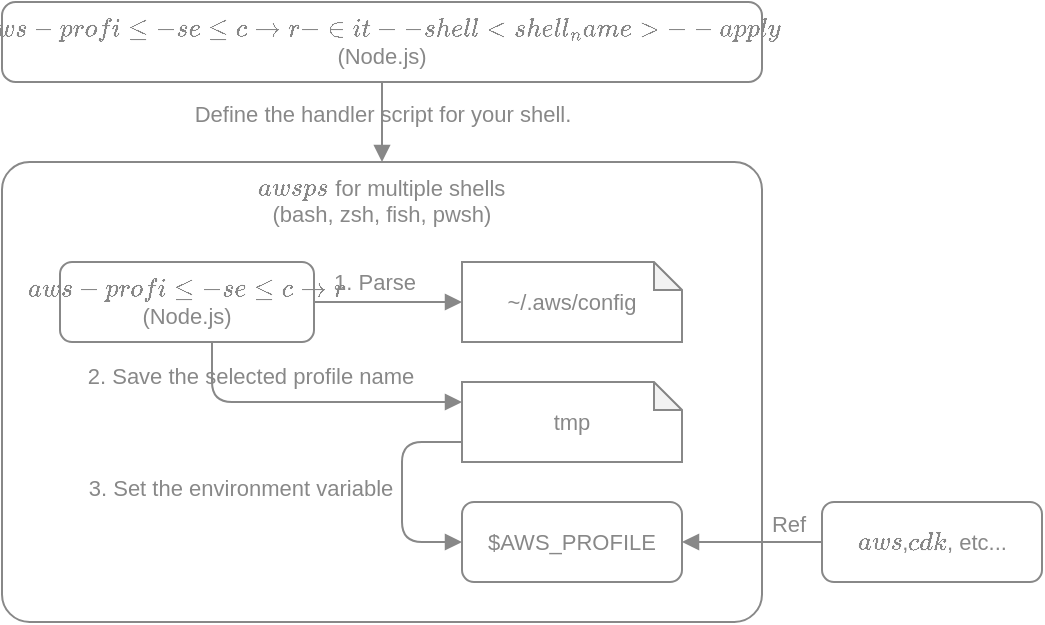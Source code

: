 <mxfile>
    <diagram name="Page-1" id="boES9S6FxWCLbQXVPEJ5">
        <mxGraphModel dx="899" dy="1514" grid="1" gridSize="10" guides="1" tooltips="1" connect="1" arrows="1" fold="1" page="1" pageScale="1" pageWidth="1169" pageHeight="827" math="0" shadow="0">
            <root>
                <mxCell id="0"/>
                <mxCell id="1" parent="0"/>
                <mxCell id="HvSPqv_7uj0I8Wizk3V_-1" value="&lt;font style=&quot;color: rgb(136, 136, 136);&quot;&gt;`awsps` for multiple shells&lt;/font&gt;&lt;div&gt;&lt;font style=&quot;color: rgb(136, 136, 136);&quot;&gt;(bash, zsh, fish, pwsh)&lt;/font&gt;&lt;/div&gt;" style="rounded=1;whiteSpace=wrap;html=1;fontFamily=Helvetica;fontSize=11;fontColor=#888888;labelBackgroundColor=none;arcSize=6;verticalAlign=top;strokeColor=#888888;fillColor=none;" parent="1" vertex="1">
                    <mxGeometry x="300" y="200" width="380" height="230" as="geometry"/>
                </mxCell>
                <mxCell id="HvSPqv_7uj0I8Wizk3V_-2" value="&lt;div&gt;&lt;span style=&quot;&quot;&gt;&lt;font style=&quot;color: rgb(136, 136, 136);&quot;&gt;$AWS_PROFILE&lt;/font&gt;&lt;/span&gt;&lt;/div&gt;" style="rounded=1;whiteSpace=wrap;html=1;fontFamily=Helvetica;fontSize=11;fontColor=#888888;labelBackgroundColor=none;strokeColor=#888888;fillColor=none;" parent="1" vertex="1">
                    <mxGeometry x="530" y="370" width="110" height="40" as="geometry"/>
                </mxCell>
                <mxCell id="HvSPqv_7uj0I8Wizk3V_-3" style="edgeStyle=orthogonalEdgeStyle;shape=connector;rounded=1;orthogonalLoop=1;jettySize=auto;html=1;strokeColor=#888888;align=center;verticalAlign=middle;fontFamily=Helvetica;fontSize=11;fontColor=#888888;labelBackgroundColor=default;endArrow=block;endFill=1;" parent="1" source="HvSPqv_7uj0I8Wizk3V_-5" target="HvSPqv_7uj0I8Wizk3V_-2" edge="1">
                    <mxGeometry relative="1" as="geometry"/>
                </mxCell>
                <mxCell id="HvSPqv_7uj0I8Wizk3V_-4" value="Ref" style="edgeLabel;html=1;align=center;verticalAlign=middle;resizable=0;points=[];fontFamily=Helvetica;fontSize=11;fontColor=#888888;labelBackgroundColor=none;" parent="HvSPqv_7uj0I8Wizk3V_-3" connectable="0" vertex="1">
                    <mxGeometry x="-0.06" relative="1" as="geometry">
                        <mxPoint x="16" y="-9" as="offset"/>
                    </mxGeometry>
                </mxCell>
                <mxCell id="HvSPqv_7uj0I8Wizk3V_-5" value="`aws`,`cdk`, etc..." style="rounded=1;whiteSpace=wrap;html=1;fontFamily=Helvetica;fontSize=11;fontColor=#888888;labelBackgroundColor=none;strokeColor=#888888;fillColor=none;" parent="1" vertex="1">
                    <mxGeometry x="710" y="370" width="110" height="40" as="geometry"/>
                </mxCell>
                <mxCell id="HvSPqv_7uj0I8Wizk3V_-6" style="edgeStyle=orthogonalEdgeStyle;shape=connector;rounded=1;orthogonalLoop=1;jettySize=auto;html=1;strokeColor=#888888;align=center;verticalAlign=middle;fontFamily=Helvetica;fontSize=11;fontColor=#888888;labelBackgroundColor=default;endArrow=block;endFill=1;curved=0;" parent="1" source="HvSPqv_7uj0I8Wizk3V_-10" target="HvSPqv_7uj0I8Wizk3V_-15" edge="1">
                    <mxGeometry relative="1" as="geometry">
                        <mxPoint x="405" y="330" as="targetPoint"/>
                        <Array as="points">
                            <mxPoint x="405" y="320"/>
                        </Array>
                    </mxGeometry>
                </mxCell>
                <mxCell id="HvSPqv_7uj0I8Wizk3V_-7" value="2. Save the selected profile name" style="edgeLabel;html=1;align=center;verticalAlign=middle;resizable=0;points=[];fontFamily=Helvetica;fontSize=11;fontColor=#888888;labelBackgroundColor=none;" parent="HvSPqv_7uj0I8Wizk3V_-6" connectable="0" vertex="1">
                    <mxGeometry x="-0.105" relative="1" as="geometry">
                        <mxPoint x="-21" y="-13" as="offset"/>
                    </mxGeometry>
                </mxCell>
                <mxCell id="HvSPqv_7uj0I8Wizk3V_-8" style="edgeStyle=none;shape=connector;rounded=0;orthogonalLoop=1;jettySize=auto;html=1;strokeColor=#888888;align=center;verticalAlign=middle;fontFamily=Helvetica;fontSize=11;fontColor=#888888;labelBackgroundColor=default;endArrow=block;endFill=1;" parent="1" source="HvSPqv_7uj0I8Wizk3V_-10" target="HvSPqv_7uj0I8Wizk3V_-14" edge="1">
                    <mxGeometry relative="1" as="geometry"/>
                </mxCell>
                <mxCell id="HvSPqv_7uj0I8Wizk3V_-9" value="1. Parse" style="edgeLabel;html=1;align=center;verticalAlign=middle;resizable=0;points=[];fontFamily=Helvetica;fontSize=11;fontColor=#888888;labelBackgroundColor=none;" parent="HvSPqv_7uj0I8Wizk3V_-8" connectable="0" vertex="1">
                    <mxGeometry x="-0.391" relative="1" as="geometry">
                        <mxPoint x="7" y="-10" as="offset"/>
                    </mxGeometry>
                </mxCell>
                <mxCell id="HvSPqv_7uj0I8Wizk3V_-10" value="&lt;font style=&quot;color: rgb(136, 136, 136);&quot;&gt;`aws-profile-selector`&lt;/font&gt;&lt;div&gt;&lt;font style=&quot;color: rgb(136, 136, 136);&quot;&gt;(Node.js)&lt;/font&gt;&lt;/div&gt;" style="rounded=1;whiteSpace=wrap;html=1;fontFamily=Helvetica;fontSize=11;fontColor=#888888;labelBackgroundColor=none;strokeColor=#888888;fillColor=none;" parent="1" vertex="1">
                    <mxGeometry x="329" y="250" width="127" height="40" as="geometry"/>
                </mxCell>
                <mxCell id="HvSPqv_7uj0I8Wizk3V_-11" style="edgeStyle=none;shape=connector;rounded=0;orthogonalLoop=1;jettySize=auto;html=1;strokeColor=#888888;align=center;verticalAlign=middle;fontFamily=Helvetica;fontSize=11;fontColor=#888888;labelBackgroundColor=default;endArrow=block;endFill=1;" parent="1" source="HvSPqv_7uj0I8Wizk3V_-13" target="HvSPqv_7uj0I8Wizk3V_-1" edge="1">
                    <mxGeometry relative="1" as="geometry"/>
                </mxCell>
                <mxCell id="HvSPqv_7uj0I8Wizk3V_-12" value="Define the handler script for your shell." style="edgeLabel;html=1;align=center;verticalAlign=middle;resizable=0;points=[];fontFamily=Helvetica;fontSize=11;fontColor=#888888;labelBackgroundColor=none;" parent="HvSPqv_7uj0I8Wizk3V_-11" connectable="0" vertex="1">
                    <mxGeometry x="0.054" y="1" relative="1" as="geometry">
                        <mxPoint x="-1" y="-5" as="offset"/>
                    </mxGeometry>
                </mxCell>
                <mxCell id="HvSPqv_7uj0I8Wizk3V_-13" value="&lt;div&gt;&lt;span style=&quot;&quot;&gt;&lt;font style=&quot;color: rgb(136, 136, 136);&quot;&gt;`aws-profile-selector-init --shell &amp;lt;shell_name&amp;gt; --apply`&lt;/font&gt;&lt;/span&gt;&lt;/div&gt;&lt;div&gt;&lt;span style=&quot;&quot;&gt;&lt;font style=&quot;color: rgb(136, 136, 136);&quot;&gt;(Node.js)&lt;/font&gt;&lt;/span&gt;&lt;/div&gt;" style="rounded=1;whiteSpace=wrap;html=1;fontFamily=Helvetica;fontSize=11;fontColor=#888888;labelBackgroundColor=none;arcSize=17;verticalAlign=middle;strokeColor=#888888;fillColor=none;" parent="1" vertex="1">
                    <mxGeometry x="300" y="120" width="380" height="40" as="geometry"/>
                </mxCell>
                <mxCell id="HvSPqv_7uj0I8Wizk3V_-14" value="~/.aws/config" style="shape=note;whiteSpace=wrap;html=1;backgroundOutline=1;darkOpacity=0.05;fontFamily=Helvetica;fontSize=11;fontColor=#888888;labelBackgroundColor=none;size=14;strokeColor=#888888;fillColor=none;" parent="1" vertex="1">
                    <mxGeometry x="530" y="250" width="110" height="40" as="geometry"/>
                </mxCell>
                <mxCell id="HvSPqv_7uj0I8Wizk3V_-15" value="tmp" style="shape=note;whiteSpace=wrap;html=1;backgroundOutline=1;darkOpacity=0.05;fontFamily=Helvetica;fontSize=11;fontColor=#888888;labelBackgroundColor=none;size=14;strokeColor=#888888;fillColor=none;" parent="1" vertex="1">
                    <mxGeometry x="530" y="310" width="110" height="40" as="geometry"/>
                </mxCell>
                <mxCell id="HvSPqv_7uj0I8Wizk3V_-16" style="edgeStyle=orthogonalEdgeStyle;shape=connector;rounded=1;orthogonalLoop=1;jettySize=auto;html=1;strokeColor=#888888;align=center;verticalAlign=middle;fontFamily=Helvetica;fontSize=11;fontColor=#888888;labelBackgroundColor=default;endArrow=block;endFill=1;curved=0;" parent="1" source="HvSPqv_7uj0I8Wizk3V_-15" target="HvSPqv_7uj0I8Wizk3V_-2" edge="1">
                    <mxGeometry relative="1" as="geometry">
                        <mxPoint x="390" y="340" as="sourcePoint"/>
                        <mxPoint x="515" y="370" as="targetPoint"/>
                        <Array as="points">
                            <mxPoint x="500" y="340"/>
                            <mxPoint x="500" y="390"/>
                        </Array>
                    </mxGeometry>
                </mxCell>
                <mxCell id="HvSPqv_7uj0I8Wizk3V_-17" value="3. Set the environment variable" style="edgeLabel;html=1;align=center;verticalAlign=middle;resizable=0;points=[];fontFamily=Helvetica;fontSize=11;fontColor=#888888;labelBackgroundColor=none;" parent="HvSPqv_7uj0I8Wizk3V_-16" connectable="0" vertex="1">
                    <mxGeometry x="-0.105" relative="1" as="geometry">
                        <mxPoint x="-81" y="4" as="offset"/>
                    </mxGeometry>
                </mxCell>
            </root>
        </mxGraphModel>
    </diagram>
</mxfile>